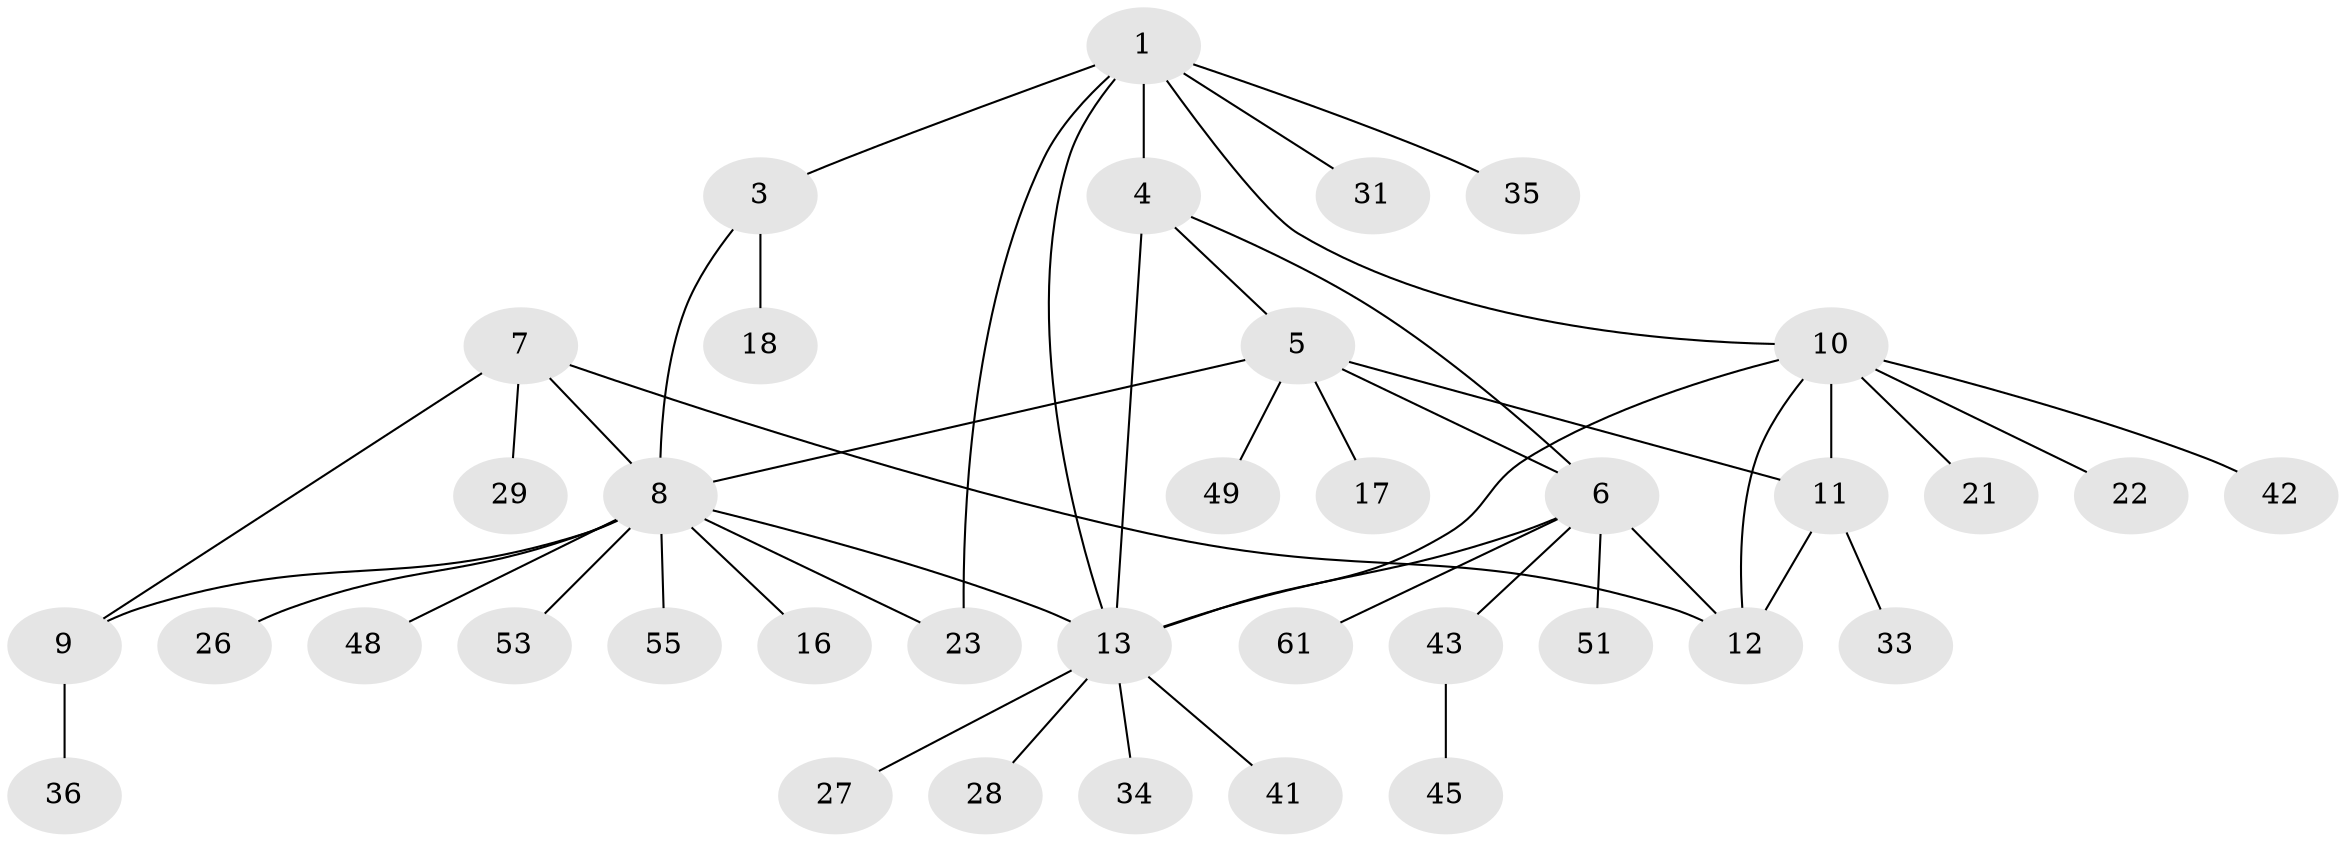 // original degree distribution, {7: 0.03225806451612903, 6: 0.04838709677419355, 5: 0.03225806451612903, 4: 0.04838709677419355, 11: 0.016129032258064516, 3: 0.03225806451612903, 10: 0.016129032258064516, 9: 0.016129032258064516, 2: 0.24193548387096775, 1: 0.5161290322580645}
// Generated by graph-tools (version 1.1) at 2025/19/03/04/25 18:19:42]
// undirected, 37 vertices, 48 edges
graph export_dot {
graph [start="1"]
  node [color=gray90,style=filled];
  1 [super="+37+38+2"];
  3 [super="+56"];
  4 [super="+24+59+19"];
  5;
  6 [super="+39"];
  7;
  8;
  9;
  10 [super="+25+20+58+40"];
  11 [super="+50"];
  12;
  13 [super="+14"];
  16 [super="+30"];
  17;
  18;
  21;
  22;
  23;
  26;
  27;
  28 [super="+44"];
  29;
  31;
  33;
  34 [super="+47"];
  35;
  36;
  41;
  42;
  43;
  45 [super="+54"];
  48;
  49 [super="+60"];
  51;
  53;
  55;
  61;
  1 -- 3 [weight=2];
  1 -- 4 [weight=2];
  1 -- 23;
  1 -- 13;
  1 -- 35;
  1 -- 10;
  1 -- 31;
  3 -- 8;
  3 -- 18;
  4 -- 5;
  4 -- 6;
  4 -- 13;
  5 -- 6;
  5 -- 8;
  5 -- 11;
  5 -- 17;
  5 -- 49;
  6 -- 43;
  6 -- 51;
  6 -- 61;
  6 -- 12;
  6 -- 13;
  7 -- 8;
  7 -- 9;
  7 -- 12;
  7 -- 29;
  8 -- 9;
  8 -- 16;
  8 -- 23;
  8 -- 26;
  8 -- 48;
  8 -- 53;
  8 -- 55;
  8 -- 13;
  9 -- 36;
  10 -- 11;
  10 -- 12;
  10 -- 22;
  10 -- 42;
  10 -- 21;
  10 -- 13;
  11 -- 12;
  11 -- 33;
  13 -- 41;
  13 -- 34;
  13 -- 27;
  13 -- 28;
  43 -- 45;
}
